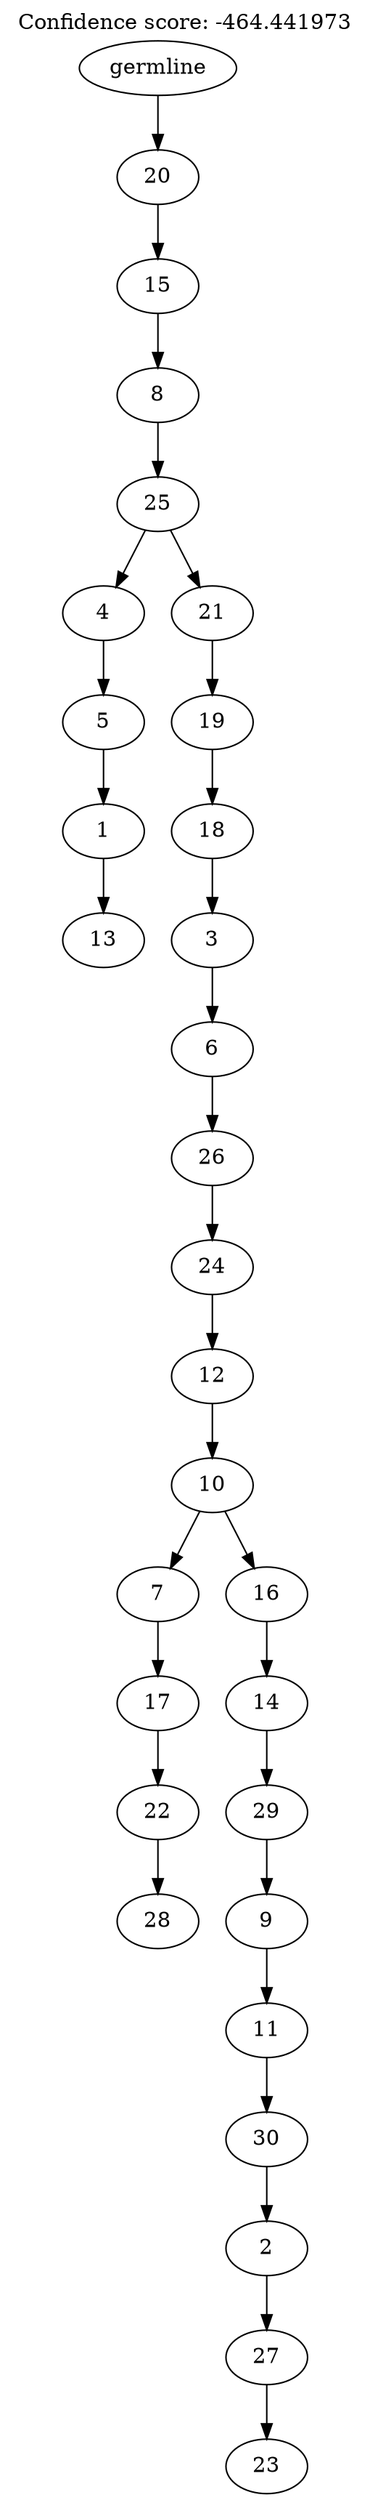 digraph g {
	"29" -> "30";
	"30" [label="13"];
	"28" -> "29";
	"29" [label="1"];
	"27" -> "28";
	"28" [label="5"];
	"25" -> "26";
	"26" [label="28"];
	"24" -> "25";
	"25" [label="22"];
	"23" -> "24";
	"24" [label="17"];
	"21" -> "22";
	"22" [label="23"];
	"20" -> "21";
	"21" [label="27"];
	"19" -> "20";
	"20" [label="2"];
	"18" -> "19";
	"19" [label="30"];
	"17" -> "18";
	"18" [label="11"];
	"16" -> "17";
	"17" [label="9"];
	"15" -> "16";
	"16" [label="29"];
	"14" -> "15";
	"15" [label="14"];
	"13" -> "14";
	"14" [label="16"];
	"13" -> "23";
	"23" [label="7"];
	"12" -> "13";
	"13" [label="10"];
	"11" -> "12";
	"12" [label="12"];
	"10" -> "11";
	"11" [label="24"];
	"9" -> "10";
	"10" [label="26"];
	"8" -> "9";
	"9" [label="6"];
	"7" -> "8";
	"8" [label="3"];
	"6" -> "7";
	"7" [label="18"];
	"5" -> "6";
	"6" [label="19"];
	"4" -> "5";
	"5" [label="21"];
	"4" -> "27";
	"27" [label="4"];
	"3" -> "4";
	"4" [label="25"];
	"2" -> "3";
	"3" [label="8"];
	"1" -> "2";
	"2" [label="15"];
	"0" -> "1";
	"1" [label="20"];
	"0" [label="germline"];
	labelloc="t";
	label="Confidence score: -464.441973";
}
